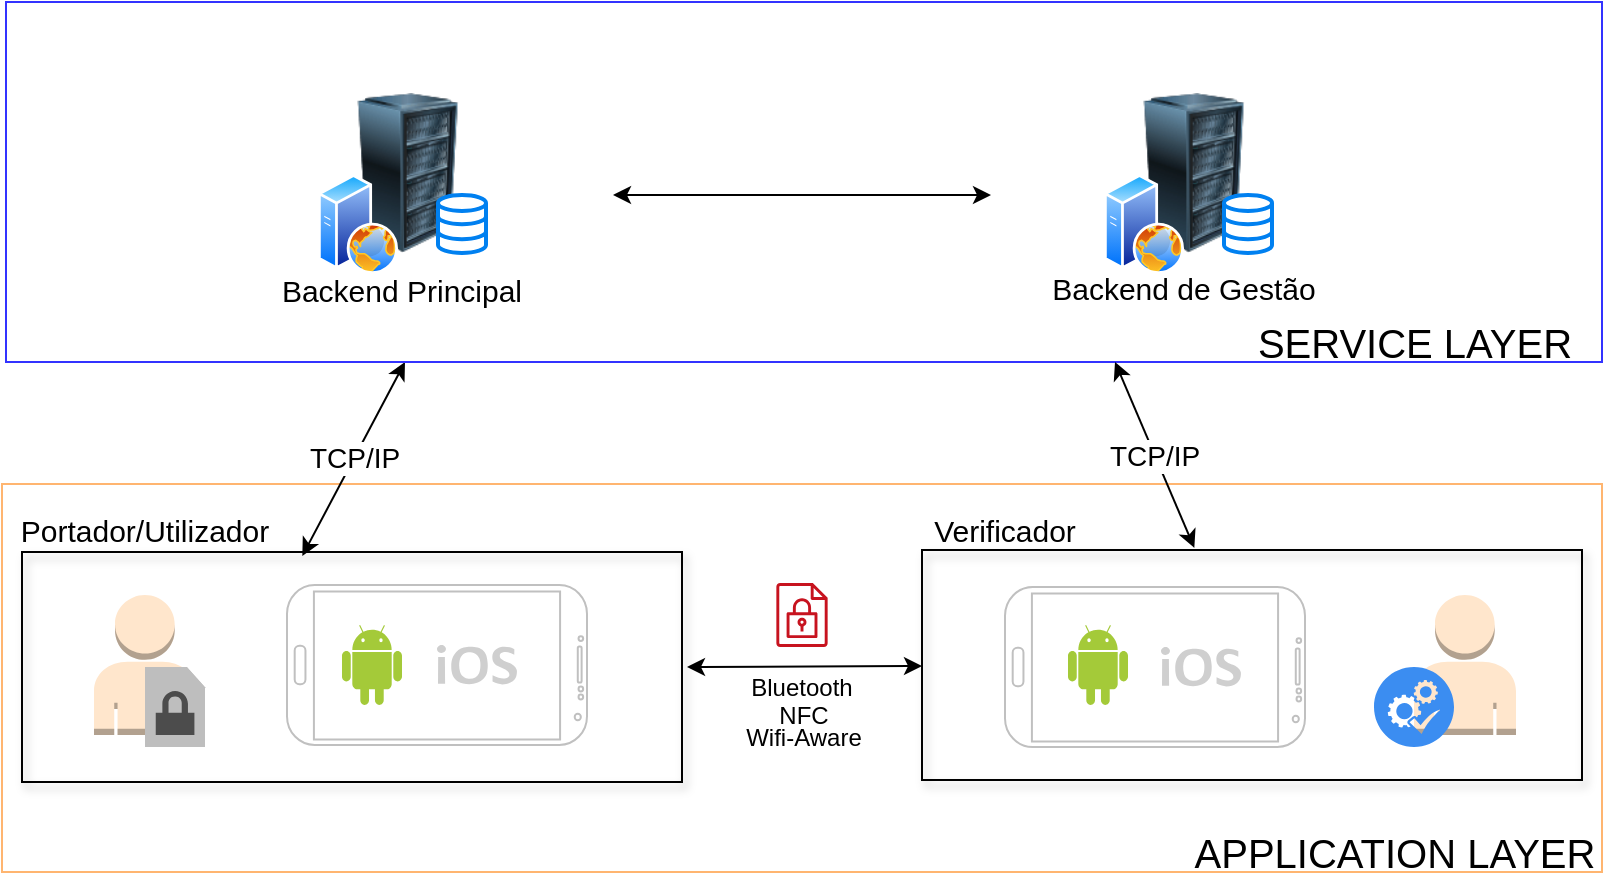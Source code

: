 <mxfile version="12.1.3" pages="1"><diagram id="EtthsCuPDG0F0wha2ZC_" name="Page-1"><mxGraphModel dx="2550" dy="1264" grid="1" gridSize="10" guides="1" tooltips="1" connect="1" arrows="1" fold="1" page="1" pageScale="1" pageWidth="827" pageHeight="1169" math="0" shadow="0"><root><mxCell id="0"/><mxCell id="1" parent="0"/><mxCell id="42V48fWtmuWkl0p79FGG-78" value="" style="image;html=1;labelBackgroundColor=#ffffff;image=img/lib/clip_art/computers/Server_Rack_128x128.png;gradientColor=none;" vertex="1" parent="1"><mxGeometry x="-1476" y="335.5" width="78" height="80" as="geometry"/></mxCell><mxCell id="42V48fWtmuWkl0p79FGG-79" value="" style="html=1;verticalLabelPosition=bottom;align=center;labelBackgroundColor=#ffffff;verticalAlign=top;strokeWidth=2;strokeColor=#0080F0;fillColor=#ffffff;shadow=0;dashed=0;shape=mxgraph.ios7.icons.data;" vertex="1" parent="1"><mxGeometry x="-1422" y="386.5" width="24" height="29" as="geometry"/></mxCell><mxCell id="42V48fWtmuWkl0p79FGG-7" value="" style="rounded=0;whiteSpace=wrap;html=1;fillColor=none;glass=0;comic=0;shadow=1;" vertex="1" parent="1"><mxGeometry x="-1180" y="564" width="330" height="115" as="geometry"/></mxCell><mxCell id="42V48fWtmuWkl0p79FGG-11" value="Portador/Utilizador" style="text;html=1;strokeColor=none;fillColor=none;align=center;verticalAlign=middle;whiteSpace=wrap;rounded=0;shadow=1;glass=0;comic=0;fontSize=15;" vertex="1" parent="1"><mxGeometry x="-1630" y="544" width="123" height="20" as="geometry"/></mxCell><mxCell id="42V48fWtmuWkl0p79FGG-12" value="Verificador" style="text;html=1;strokeColor=none;fillColor=none;align=center;verticalAlign=middle;whiteSpace=wrap;rounded=0;shadow=1;glass=0;comic=0;fontSize=15;" vertex="1" parent="1"><mxGeometry x="-1200" y="544" width="123" height="20" as="geometry"/></mxCell><mxCell id="42V48fWtmuWkl0p79FGG-14" value="" style="rounded=0;whiteSpace=wrap;html=1;shadow=0;glass=0;comic=0;strokeColor=#FFB570;fillColor=none;fontSize=20;" vertex="1" parent="1"><mxGeometry x="-1640" y="531" width="800" height="194" as="geometry"/></mxCell><mxCell id="42V48fWtmuWkl0p79FGG-15" value="APPLICATION LAYER" style="text;html=1;strokeColor=none;fillColor=none;align=center;verticalAlign=middle;whiteSpace=wrap;rounded=0;shadow=0;glass=0;comic=0;fontSize=20;" vertex="1" parent="1"><mxGeometry x="-1047" y="705" width="207" height="20" as="geometry"/></mxCell><mxCell id="42V48fWtmuWkl0p79FGG-18" value="TCP/IP" style="endArrow=classic;startArrow=classic;fontSize=14;entryX=0.25;entryY=1;entryDx=0;entryDy=0;html=1;exitX=0.384;exitY=0.017;exitDx=0;exitDy=0;exitPerimeter=0;" edge="1" parent="1" target="42V48fWtmuWkl0p79FGG-38"><mxGeometry width="50" height="50" relative="1" as="geometry"><mxPoint x="-1489.84" y="566.955" as="sourcePoint"/><mxPoint x="-1423.8" y="481.71" as="targetPoint"/></mxGeometry></mxCell><mxCell id="42V48fWtmuWkl0p79FGG-28" value="" style="endArrow=classic;startArrow=classic;html=1;fontSize=18;" edge="1" parent="1"><mxGeometry width="50" height="50" relative="1" as="geometry"><mxPoint x="-1334.5" y="386.5" as="sourcePoint"/><mxPoint x="-1145.5" y="386.5" as="targetPoint"/></mxGeometry></mxCell><mxCell id="42V48fWtmuWkl0p79FGG-38" value="" style="rounded=0;whiteSpace=wrap;html=1;shadow=0;glass=0;comic=0;strokeColor=#3333FF;fillColor=none;fontSize=20;" vertex="1" parent="1"><mxGeometry x="-1638" y="290" width="798" height="180" as="geometry"/></mxCell><mxCell id="42V48fWtmuWkl0p79FGG-40" value="SERVICE LAYER" style="text;html=1;strokeColor=none;fillColor=none;align=center;verticalAlign=middle;whiteSpace=wrap;rounded=0;shadow=0;glass=0;comic=0;fontSize=20;" vertex="1" parent="1"><mxGeometry x="-1037.5" y="450" width="207" height="20" as="geometry"/></mxCell><mxCell id="42V48fWtmuWkl0p79FGG-44" value="" style="rounded=0;whiteSpace=wrap;html=1;fillColor=none;glass=0;comic=0;shadow=1;" vertex="1" parent="1"><mxGeometry x="-1630" y="565" width="330" height="115" as="geometry"/></mxCell><mxCell id="42V48fWtmuWkl0p79FGG-45" value="" style="startArrow=classic;endArrow=classic;html=1;" edge="1" parent="1"><mxGeometry width="50" height="50" relative="1" as="geometry"><mxPoint x="-1297.5" y="622.5" as="sourcePoint"/><mxPoint x="-1180" y="622" as="targetPoint"/></mxGeometry></mxCell><mxCell id="42V48fWtmuWkl0p79FGG-47" value="" style="outlineConnect=0;dashed=0;verticalLabelPosition=bottom;verticalAlign=top;align=center;html=1;shape=mxgraph.aws3.user;fillColor=#ffe6cc;strokeColor=#d79b00;" vertex="1" parent="1"><mxGeometry x="-1594" y="586.5" width="51" height="70" as="geometry"/></mxCell><mxCell id="42V48fWtmuWkl0p79FGG-48" value="" style="outlineConnect=0;dashed=0;verticalLabelPosition=bottom;verticalAlign=top;align=center;html=1;shape=mxgraph.aws3.encrypted_data;fillColor=#7D7C7C;gradientColor=none;" vertex="1" parent="1"><mxGeometry x="-1568.5" y="622.5" width="30" height="40" as="geometry"/></mxCell><mxCell id="42V48fWtmuWkl0p79FGG-51" value="" style="verticalLabelPosition=bottom;verticalAlign=top;html=1;shadow=0;dashed=0;strokeWidth=1;shape=mxgraph.android.phone2;fillColor=#ffffff;strokeColor=#c0c0c0;direction=south;" vertex="1" parent="1"><mxGeometry x="-1497.5" y="581.5" width="150" height="80" as="geometry"/></mxCell><mxCell id="42V48fWtmuWkl0p79FGG-54" value="" style="verticalLabelPosition=bottom;verticalAlign=top;html=1;shadow=0;dashed=0;strokeWidth=1;shape=mxgraph.android.phone2;fillColor=#ffffff;strokeColor=#c0c0c0;direction=south;" vertex="1" parent="1"><mxGeometry x="-1138.5" y="582.5" width="150" height="80" as="geometry"/></mxCell><mxCell id="42V48fWtmuWkl0p79FGG-55" value="" style="dashed=0;outlineConnect=0;html=1;align=center;labelPosition=center;verticalLabelPosition=bottom;verticalAlign=top;shape=mxgraph.weblogos.android;fillColor=#A4CA39;strokeColor=none" vertex="1" parent="1"><mxGeometry x="-1107" y="601.5" width="30" height="40" as="geometry"/></mxCell><mxCell id="42V48fWtmuWkl0p79FGG-56" value="" style="dashed=0;outlineConnect=0;html=1;align=center;labelPosition=center;verticalLabelPosition=bottom;verticalAlign=top;shape=mxgraph.weblogos.android;fillColor=#A4CA39;strokeColor=none" vertex="1" parent="1"><mxGeometry x="-1470" y="601.5" width="30" height="40" as="geometry"/></mxCell><mxCell id="42V48fWtmuWkl0p79FGG-57" value="" style="dashed=0;outlineConnect=0;html=1;align=center;labelPosition=center;verticalLabelPosition=bottom;verticalAlign=top;shape=mxgraph.weblogos.ios;fillColor=#695D5D;gradientColor=#100E0E" vertex="1" parent="1"><mxGeometry x="-1060.5" y="612.5" width="40" height="20" as="geometry"/></mxCell><mxCell id="42V48fWtmuWkl0p79FGG-58" value="" style="dashed=0;outlineConnect=0;html=1;align=center;labelPosition=center;verticalLabelPosition=bottom;verticalAlign=top;shape=mxgraph.weblogos.ios;fillColor=#695D5D;gradientColor=#100E0E" vertex="1" parent="1"><mxGeometry x="-1422.5" y="611.5" width="40" height="20" as="geometry"/></mxCell><mxCell id="42V48fWtmuWkl0p79FGG-59" value="" style="outlineConnect=0;dashed=0;verticalLabelPosition=bottom;verticalAlign=top;align=center;html=1;shape=mxgraph.aws3.user;fillColor=#ffe6cc;strokeColor=#d79b00;" vertex="1" parent="1"><mxGeometry x="-934" y="586.5" width="51" height="70" as="geometry"/></mxCell><mxCell id="42V48fWtmuWkl0p79FGG-60" value="" style="html=1;aspect=fixed;strokeColor=none;shadow=0;align=center;verticalAlign=top;fillColor=#3B8DF1;shape=mxgraph.gcp2.systems_check" vertex="1" parent="1"><mxGeometry x="-954" y="622.5" width="40" height="40" as="geometry"/></mxCell><mxCell id="42V48fWtmuWkl0p79FGG-61" value="TCP/IP" style="endArrow=classic;startArrow=classic;fontSize=14;html=1;exitX=0.384;exitY=0.017;exitDx=0;exitDy=0;exitPerimeter=0;" edge="1" parent="1"><mxGeometry width="50" height="50" relative="1" as="geometry"><mxPoint x="-1043.84" y="562.955" as="sourcePoint"/><mxPoint x="-1083.5" y="470" as="targetPoint"/></mxGeometry></mxCell><mxCell id="42V48fWtmuWkl0p79FGG-62" value="" style="outlineConnect=0;fontColor=#232F3E;gradientColor=none;fillColor=#C7131F;strokeColor=none;dashed=0;verticalLabelPosition=bottom;verticalAlign=top;align=center;html=1;fontSize=12;fontStyle=0;aspect=fixed;pointerEvents=1;shape=mxgraph.aws4.encrypted_data;" vertex="1" parent="1"><mxGeometry x="-1253" y="580.5" width="26" height="32" as="geometry"/></mxCell><mxCell id="42V48fWtmuWkl0p79FGG-64" value="Bluetooth" style="text;html=1;strokeColor=none;fillColor=none;align=center;verticalAlign=middle;whiteSpace=wrap;rounded=0;" vertex="1" parent="1"><mxGeometry x="-1295" y="622.5" width="110" height="20" as="geometry"/></mxCell><mxCell id="42V48fWtmuWkl0p79FGG-65" value="NFC" style="text;html=1;strokeColor=none;fillColor=none;align=center;verticalAlign=middle;whiteSpace=wrap;rounded=0;" vertex="1" parent="1"><mxGeometry x="-1294" y="636.5" width="110" height="20" as="geometry"/></mxCell><mxCell id="42V48fWtmuWkl0p79FGG-66" value="Wifi-Aware" style="text;html=1;strokeColor=none;fillColor=none;align=center;verticalAlign=middle;whiteSpace=wrap;rounded=0;" vertex="1" parent="1"><mxGeometry x="-1294" y="647.5" width="110" height="20" as="geometry"/></mxCell><mxCell id="42V48fWtmuWkl0p79FGG-80" value="" style="aspect=fixed;perimeter=ellipsePerimeter;html=1;align=center;shadow=0;dashed=0;spacingTop=3;image;image=img/lib/active_directory/web_server.svg;gradientColor=none;" vertex="1" parent="1"><mxGeometry x="-1482" y="376" width="40" height="50" as="geometry"/></mxCell><mxCell id="42V48fWtmuWkl0p79FGG-81" value="" style="image;html=1;labelBackgroundColor=#ffffff;image=img/lib/clip_art/computers/Server_Rack_128x128.png;gradientColor=none;" vertex="1" parent="1"><mxGeometry x="-1083" y="335.5" width="78" height="80" as="geometry"/></mxCell><mxCell id="42V48fWtmuWkl0p79FGG-82" value="" style="html=1;verticalLabelPosition=bottom;align=center;labelBackgroundColor=#ffffff;verticalAlign=top;strokeWidth=2;strokeColor=#0080F0;fillColor=#ffffff;shadow=0;dashed=0;shape=mxgraph.ios7.icons.data;" vertex="1" parent="1"><mxGeometry x="-1029" y="386.5" width="24" height="29" as="geometry"/></mxCell><mxCell id="42V48fWtmuWkl0p79FGG-83" value="" style="aspect=fixed;perimeter=ellipsePerimeter;html=1;align=center;shadow=0;dashed=0;spacingTop=3;image;image=img/lib/active_directory/web_server.svg;gradientColor=none;" vertex="1" parent="1"><mxGeometry x="-1089" y="376" width="40" height="50" as="geometry"/></mxCell><mxCell id="42V48fWtmuWkl0p79FGG-87" value="Backend Principal" style="text;html=1;strokeColor=none;fillColor=none;align=center;verticalAlign=middle;whiteSpace=wrap;rounded=0;fontSize=15;" vertex="1" parent="1"><mxGeometry x="-1520" y="424" width="160" height="20" as="geometry"/></mxCell><mxCell id="42V48fWtmuWkl0p79FGG-88" value="Backend de Gestão" style="text;html=1;strokeColor=none;fillColor=none;align=center;verticalAlign=middle;whiteSpace=wrap;rounded=0;fontSize=15;" vertex="1" parent="1"><mxGeometry x="-1129" y="422.5" width="160" height="20" as="geometry"/></mxCell></root></mxGraphModel></diagram></mxfile>